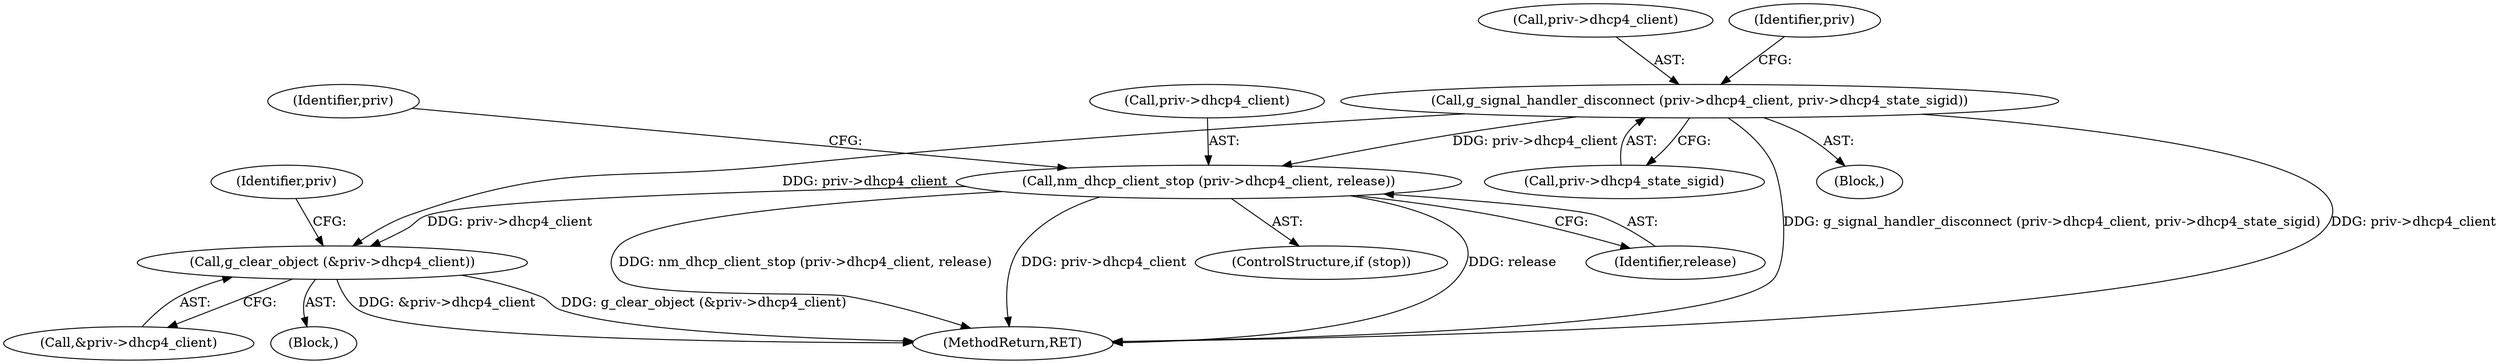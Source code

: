 digraph "0_NetworkManager_d5fc88e573fa58b93034b04d35a2454f5d28cad9@API" {
"1004703" [label="(Call,g_signal_handler_disconnect (priv->dhcp4_client, priv->dhcp4_state_sigid))"];
"1004721" [label="(Call,nm_dhcp_client_stop (priv->dhcp4_client, release))"];
"1004726" [label="(Call,g_clear_object (&priv->dhcp4_client))"];
"1004725" [label="(Identifier,release)"];
"1004726" [label="(Call,g_clear_object (&priv->dhcp4_client))"];
"1004729" [label="(Identifier,priv)"];
"1004719" [label="(ControlStructure,if (stop))"];
"1004727" [label="(Call,&priv->dhcp4_client)"];
"1004702" [label="(Block,)"];
"1004733" [label="(Identifier,priv)"];
"1007368" [label="(MethodReturn,RET)"];
"1004722" [label="(Call,priv->dhcp4_client)"];
"1004704" [label="(Call,priv->dhcp4_client)"];
"1004712" [label="(Identifier,priv)"];
"1004721" [label="(Call,nm_dhcp_client_stop (priv->dhcp4_client, release))"];
"1004697" [label="(Block,)"];
"1004703" [label="(Call,g_signal_handler_disconnect (priv->dhcp4_client, priv->dhcp4_state_sigid))"];
"1004707" [label="(Call,priv->dhcp4_state_sigid)"];
"1004703" -> "1004702"  [label="AST: "];
"1004703" -> "1004707"  [label="CFG: "];
"1004704" -> "1004703"  [label="AST: "];
"1004707" -> "1004703"  [label="AST: "];
"1004712" -> "1004703"  [label="CFG: "];
"1004703" -> "1007368"  [label="DDG: g_signal_handler_disconnect (priv->dhcp4_client, priv->dhcp4_state_sigid)"];
"1004703" -> "1007368"  [label="DDG: priv->dhcp4_client"];
"1004703" -> "1004721"  [label="DDG: priv->dhcp4_client"];
"1004703" -> "1004726"  [label="DDG: priv->dhcp4_client"];
"1004721" -> "1004719"  [label="AST: "];
"1004721" -> "1004725"  [label="CFG: "];
"1004722" -> "1004721"  [label="AST: "];
"1004725" -> "1004721"  [label="AST: "];
"1004729" -> "1004721"  [label="CFG: "];
"1004721" -> "1007368"  [label="DDG: release"];
"1004721" -> "1007368"  [label="DDG: nm_dhcp_client_stop (priv->dhcp4_client, release)"];
"1004721" -> "1007368"  [label="DDG: priv->dhcp4_client"];
"1004721" -> "1004726"  [label="DDG: priv->dhcp4_client"];
"1004726" -> "1004697"  [label="AST: "];
"1004726" -> "1004727"  [label="CFG: "];
"1004727" -> "1004726"  [label="AST: "];
"1004733" -> "1004726"  [label="CFG: "];
"1004726" -> "1007368"  [label="DDG: g_clear_object (&priv->dhcp4_client)"];
"1004726" -> "1007368"  [label="DDG: &priv->dhcp4_client"];
}
